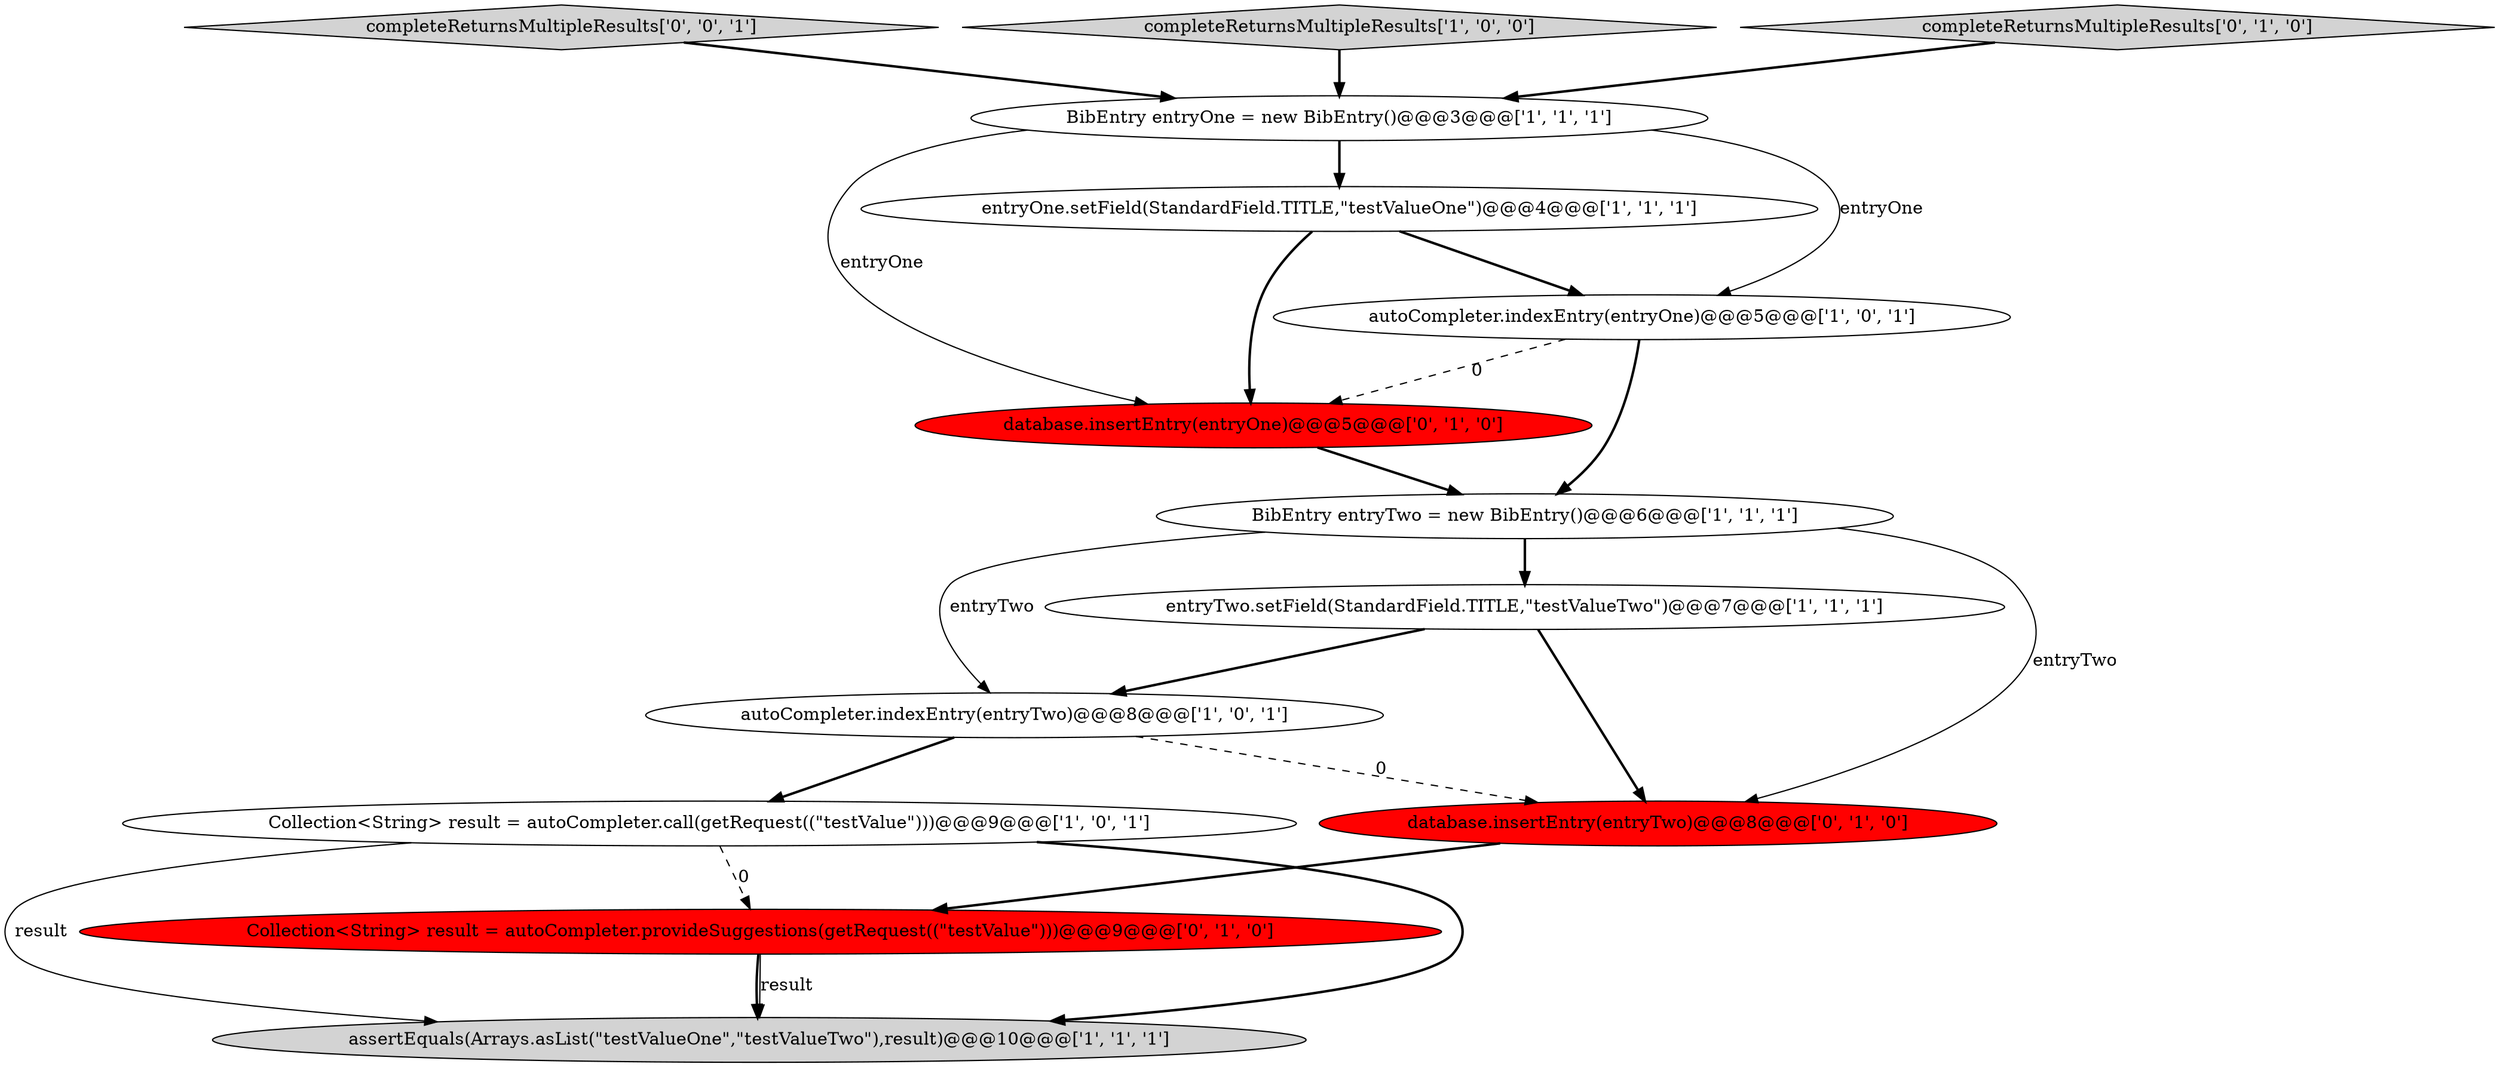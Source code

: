 digraph {
11 [style = filled, label = "database.insertEntry(entryOne)@@@5@@@['0', '1', '0']", fillcolor = red, shape = ellipse image = "AAA1AAABBB2BBB"];
3 [style = filled, label = "autoCompleter.indexEntry(entryTwo)@@@8@@@['1', '0', '1']", fillcolor = white, shape = ellipse image = "AAA0AAABBB1BBB"];
10 [style = filled, label = "Collection<String> result = autoCompleter.provideSuggestions(getRequest((\"testValue\")))@@@9@@@['0', '1', '0']", fillcolor = red, shape = ellipse image = "AAA1AAABBB2BBB"];
1 [style = filled, label = "entryTwo.setField(StandardField.TITLE,\"testValueTwo\")@@@7@@@['1', '1', '1']", fillcolor = white, shape = ellipse image = "AAA0AAABBB1BBB"];
13 [style = filled, label = "completeReturnsMultipleResults['0', '0', '1']", fillcolor = lightgray, shape = diamond image = "AAA0AAABBB3BBB"];
8 [style = filled, label = "entryOne.setField(StandardField.TITLE,\"testValueOne\")@@@4@@@['1', '1', '1']", fillcolor = white, shape = ellipse image = "AAA0AAABBB1BBB"];
7 [style = filled, label = "assertEquals(Arrays.asList(\"testValueOne\",\"testValueTwo\"),result)@@@10@@@['1', '1', '1']", fillcolor = lightgray, shape = ellipse image = "AAA0AAABBB1BBB"];
9 [style = filled, label = "database.insertEntry(entryTwo)@@@8@@@['0', '1', '0']", fillcolor = red, shape = ellipse image = "AAA1AAABBB2BBB"];
4 [style = filled, label = "Collection<String> result = autoCompleter.call(getRequest((\"testValue\")))@@@9@@@['1', '0', '1']", fillcolor = white, shape = ellipse image = "AAA0AAABBB1BBB"];
6 [style = filled, label = "BibEntry entryTwo = new BibEntry()@@@6@@@['1', '1', '1']", fillcolor = white, shape = ellipse image = "AAA0AAABBB1BBB"];
0 [style = filled, label = "BibEntry entryOne = new BibEntry()@@@3@@@['1', '1', '1']", fillcolor = white, shape = ellipse image = "AAA0AAABBB1BBB"];
5 [style = filled, label = "completeReturnsMultipleResults['1', '0', '0']", fillcolor = lightgray, shape = diamond image = "AAA0AAABBB1BBB"];
12 [style = filled, label = "completeReturnsMultipleResults['0', '1', '0']", fillcolor = lightgray, shape = diamond image = "AAA0AAABBB2BBB"];
2 [style = filled, label = "autoCompleter.indexEntry(entryOne)@@@5@@@['1', '0', '1']", fillcolor = white, shape = ellipse image = "AAA0AAABBB1BBB"];
2->6 [style = bold, label=""];
0->2 [style = solid, label="entryOne"];
11->6 [style = bold, label=""];
6->9 [style = solid, label="entryTwo"];
1->3 [style = bold, label=""];
9->10 [style = bold, label=""];
10->7 [style = solid, label="result"];
12->0 [style = bold, label=""];
3->4 [style = bold, label=""];
10->7 [style = bold, label=""];
4->7 [style = bold, label=""];
1->9 [style = bold, label=""];
0->11 [style = solid, label="entryOne"];
6->1 [style = bold, label=""];
8->2 [style = bold, label=""];
5->0 [style = bold, label=""];
3->9 [style = dashed, label="0"];
0->8 [style = bold, label=""];
2->11 [style = dashed, label="0"];
6->3 [style = solid, label="entryTwo"];
4->10 [style = dashed, label="0"];
8->11 [style = bold, label=""];
13->0 [style = bold, label=""];
4->7 [style = solid, label="result"];
}
